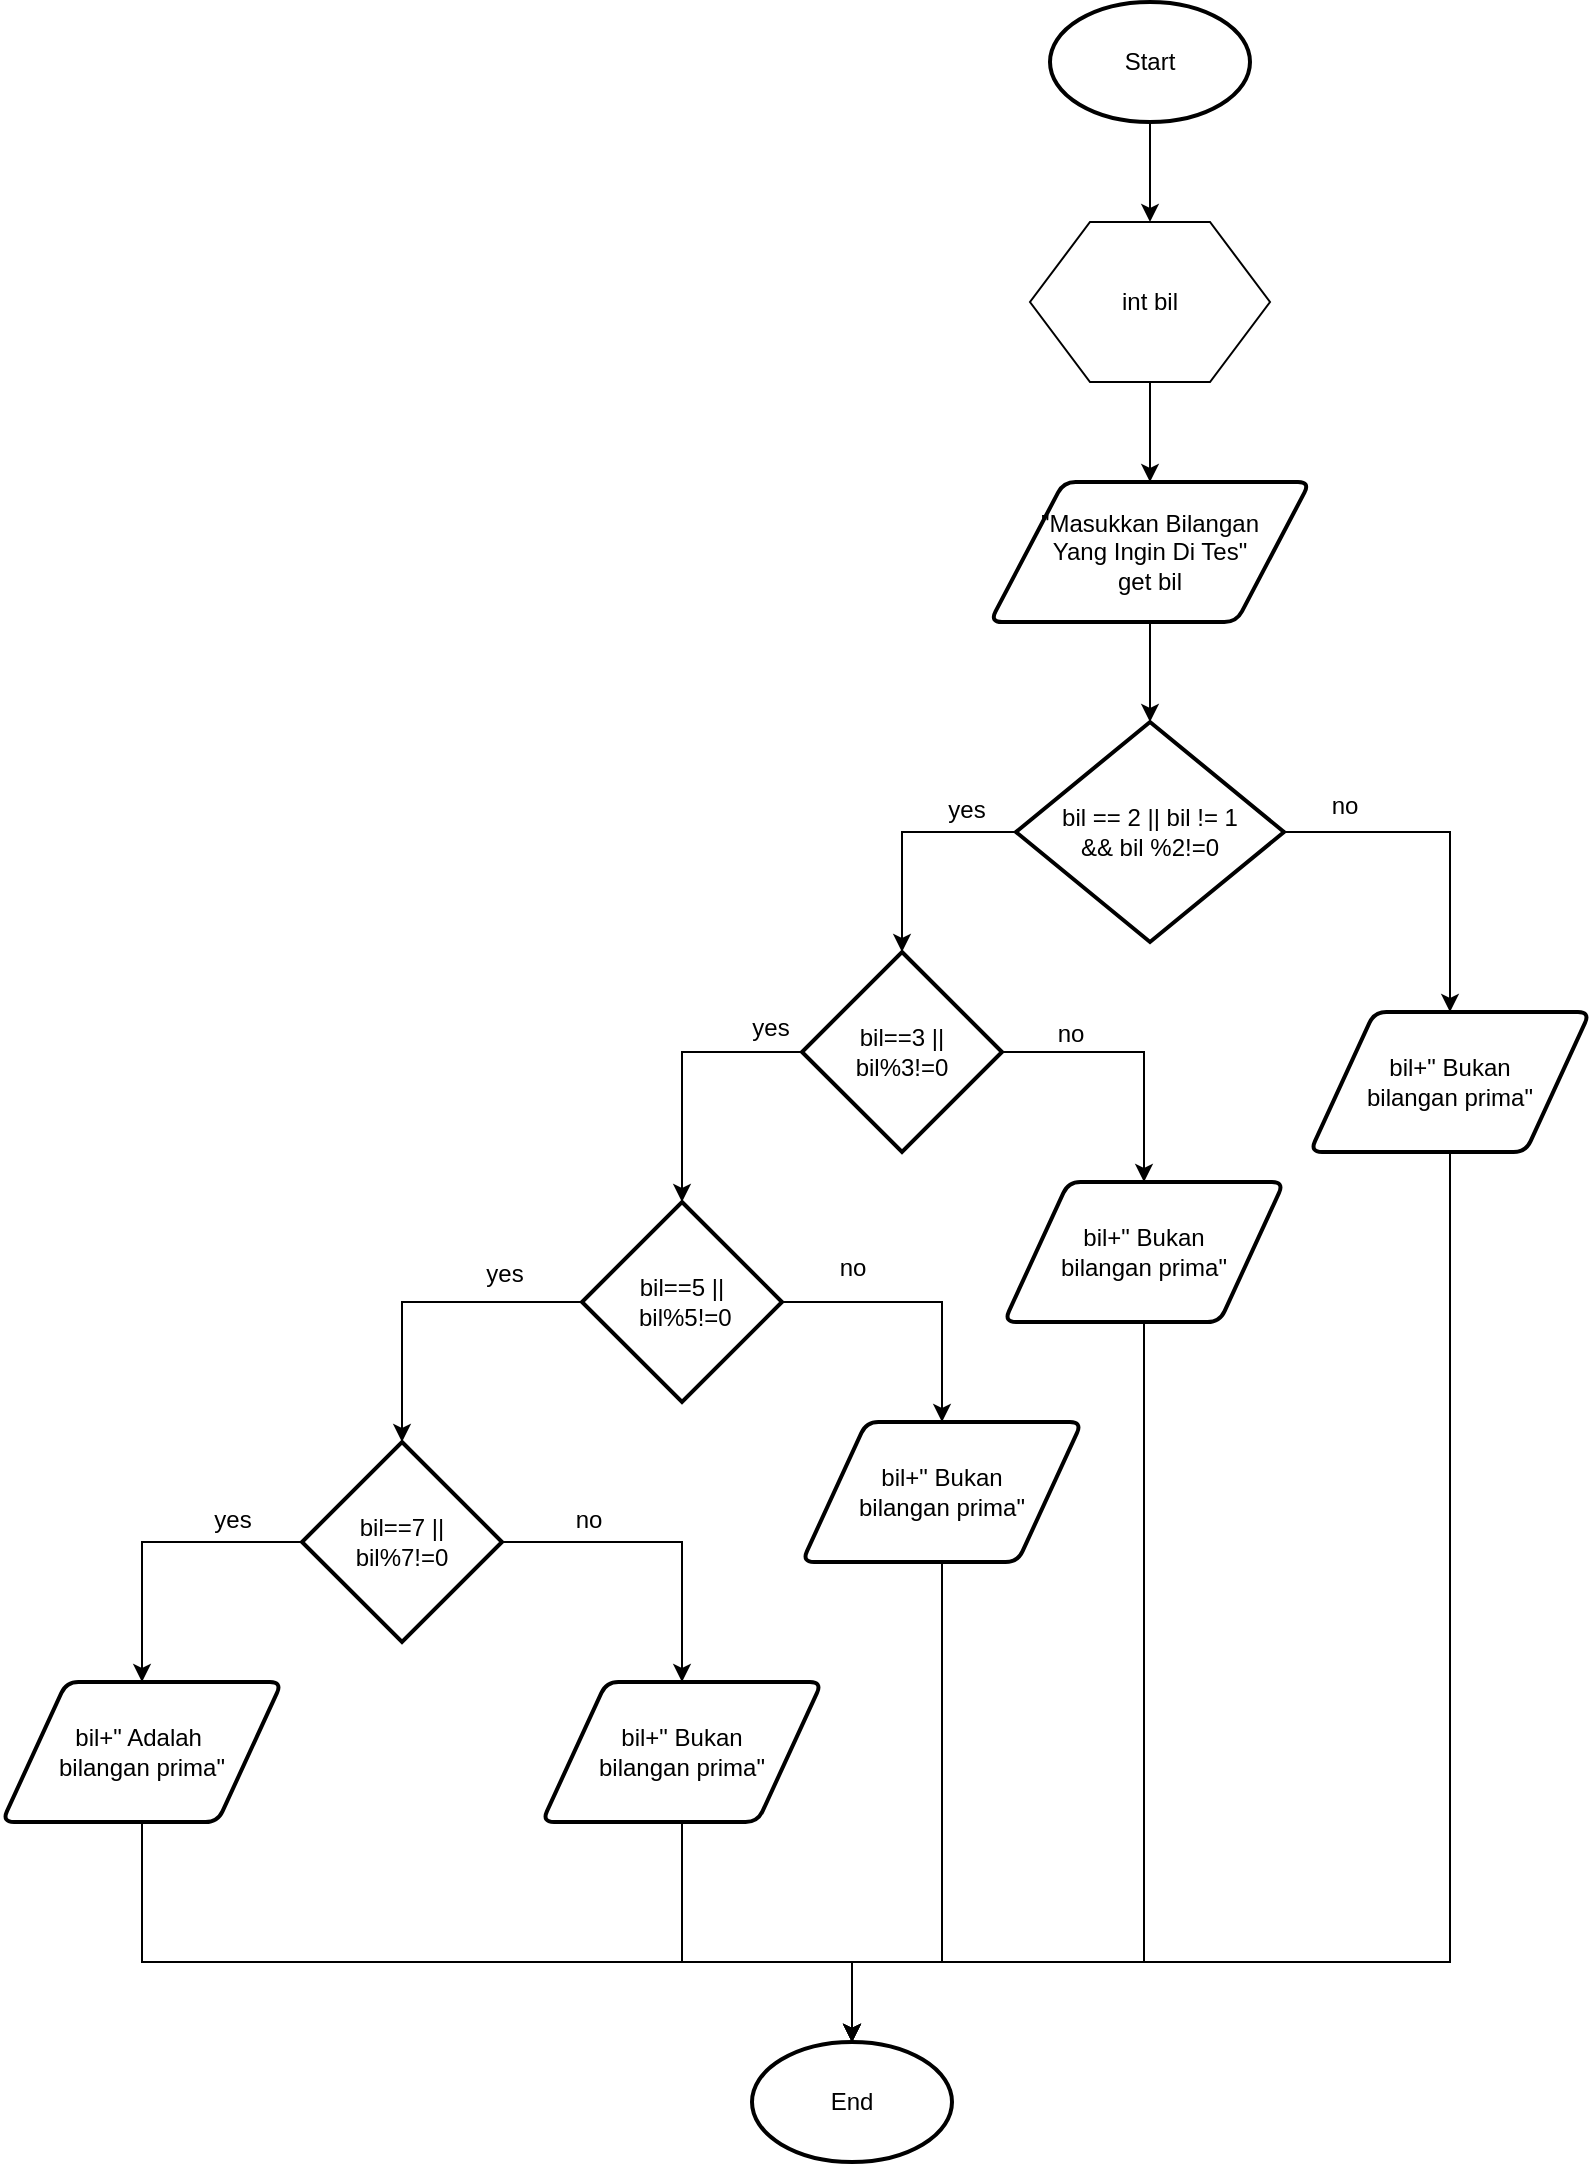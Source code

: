 <mxfile version="12.9.11" type="google"><diagram id="C5RBs43oDa-KdzZeNtuy" name="Page-1"><mxGraphModel dx="875" dy="520" grid="1" gridSize="10" guides="1" tooltips="1" connect="1" arrows="1" fold="1" page="1" pageScale="1" pageWidth="827" pageHeight="1169" math="0" shadow="0"><root><mxCell id="WIyWlLk6GJQsqaUBKTNV-0"/><mxCell id="WIyWlLk6GJQsqaUBKTNV-1" parent="WIyWlLk6GJQsqaUBKTNV-0"/><mxCell id="JK4vuJVzQx8zzPGCTNox-5" value="" style="edgeStyle=orthogonalEdgeStyle;rounded=0;orthogonalLoop=1;jettySize=auto;html=1;" edge="1" parent="WIyWlLk6GJQsqaUBKTNV-1" source="JK4vuJVzQx8zzPGCTNox-0" target="JK4vuJVzQx8zzPGCTNox-4"><mxGeometry relative="1" as="geometry"/></mxCell><mxCell id="JK4vuJVzQx8zzPGCTNox-0" value="Start" style="strokeWidth=2;html=1;shape=mxgraph.flowchart.start_1;whiteSpace=wrap;" vertex="1" parent="WIyWlLk6GJQsqaUBKTNV-1"><mxGeometry x="554" y="60" width="100" height="60" as="geometry"/></mxCell><mxCell id="JK4vuJVzQx8zzPGCTNox-7" value="" style="edgeStyle=orthogonalEdgeStyle;rounded=0;orthogonalLoop=1;jettySize=auto;html=1;" edge="1" parent="WIyWlLk6GJQsqaUBKTNV-1" source="JK4vuJVzQx8zzPGCTNox-4" target="JK4vuJVzQx8zzPGCTNox-6"><mxGeometry relative="1" as="geometry"/></mxCell><mxCell id="JK4vuJVzQx8zzPGCTNox-4" value="int bil" style="shape=hexagon;perimeter=hexagonPerimeter2;whiteSpace=wrap;html=1;" vertex="1" parent="WIyWlLk6GJQsqaUBKTNV-1"><mxGeometry x="544" y="170" width="120" height="80" as="geometry"/></mxCell><mxCell id="JK4vuJVzQx8zzPGCTNox-9" value="" style="edgeStyle=orthogonalEdgeStyle;rounded=0;orthogonalLoop=1;jettySize=auto;html=1;" edge="1" parent="WIyWlLk6GJQsqaUBKTNV-1" source="JK4vuJVzQx8zzPGCTNox-6" target="JK4vuJVzQx8zzPGCTNox-8"><mxGeometry relative="1" as="geometry"/></mxCell><mxCell id="JK4vuJVzQx8zzPGCTNox-6" value="&quot;Masukkan Bilangan &lt;br&gt;Yang Ingin Di Tes&quot;&lt;br&gt;get bil" style="shape=parallelogram;html=1;strokeWidth=2;perimeter=parallelogramPerimeter;whiteSpace=wrap;rounded=1;arcSize=12;size=0.23;" vertex="1" parent="WIyWlLk6GJQsqaUBKTNV-1"><mxGeometry x="524" y="300" width="160" height="70" as="geometry"/></mxCell><mxCell id="JK4vuJVzQx8zzPGCTNox-11" value="" style="edgeStyle=orthogonalEdgeStyle;rounded=0;orthogonalLoop=1;jettySize=auto;html=1;" edge="1" parent="WIyWlLk6GJQsqaUBKTNV-1" source="JK4vuJVzQx8zzPGCTNox-8" target="JK4vuJVzQx8zzPGCTNox-10"><mxGeometry relative="1" as="geometry"/></mxCell><mxCell id="JK4vuJVzQx8zzPGCTNox-13" value="" style="edgeStyle=orthogonalEdgeStyle;rounded=0;orthogonalLoop=1;jettySize=auto;html=1;" edge="1" parent="WIyWlLk6GJQsqaUBKTNV-1" source="JK4vuJVzQx8zzPGCTNox-8" target="JK4vuJVzQx8zzPGCTNox-12"><mxGeometry relative="1" as="geometry"/></mxCell><mxCell id="JK4vuJVzQx8zzPGCTNox-8" value="bil == 2 || bil != 1&lt;br&gt;&amp;amp;&amp;amp; bil %2!=0" style="strokeWidth=2;html=1;shape=mxgraph.flowchart.decision;whiteSpace=wrap;" vertex="1" parent="WIyWlLk6GJQsqaUBKTNV-1"><mxGeometry x="537" y="420" width="134" height="110" as="geometry"/></mxCell><mxCell id="JK4vuJVzQx8zzPGCTNox-39" value="" style="edgeStyle=orthogonalEdgeStyle;rounded=0;orthogonalLoop=1;jettySize=auto;html=1;" edge="1" parent="WIyWlLk6GJQsqaUBKTNV-1" source="JK4vuJVzQx8zzPGCTNox-10" target="JK4vuJVzQx8zzPGCTNox-34"><mxGeometry relative="1" as="geometry"><Array as="points"><mxPoint x="754" y="1040"/><mxPoint x="455" y="1040"/></Array></mxGeometry></mxCell><mxCell id="JK4vuJVzQx8zzPGCTNox-10" value="bil+&quot; Bukan &lt;br&gt;bilangan prima&quot;" style="shape=parallelogram;html=1;strokeWidth=2;perimeter=parallelogramPerimeter;whiteSpace=wrap;rounded=1;arcSize=12;size=0.23;" vertex="1" parent="WIyWlLk6GJQsqaUBKTNV-1"><mxGeometry x="684" y="565" width="140" height="70" as="geometry"/></mxCell><mxCell id="JK4vuJVzQx8zzPGCTNox-17" value="" style="edgeStyle=orthogonalEdgeStyle;rounded=0;orthogonalLoop=1;jettySize=auto;html=1;" edge="1" parent="WIyWlLk6GJQsqaUBKTNV-1" source="JK4vuJVzQx8zzPGCTNox-12" target="JK4vuJVzQx8zzPGCTNox-16"><mxGeometry relative="1" as="geometry"/></mxCell><mxCell id="JK4vuJVzQx8zzPGCTNox-19" value="" style="edgeStyle=orthogonalEdgeStyle;rounded=0;orthogonalLoop=1;jettySize=auto;html=1;" edge="1" parent="WIyWlLk6GJQsqaUBKTNV-1" source="JK4vuJVzQx8zzPGCTNox-12" target="JK4vuJVzQx8zzPGCTNox-18"><mxGeometry relative="1" as="geometry"/></mxCell><mxCell id="JK4vuJVzQx8zzPGCTNox-12" value="bil==3 || &lt;br&gt;bil%3!=0" style="strokeWidth=2;html=1;shape=mxgraph.flowchart.decision;whiteSpace=wrap;" vertex="1" parent="WIyWlLk6GJQsqaUBKTNV-1"><mxGeometry x="430" y="535" width="100" height="100" as="geometry"/></mxCell><mxCell id="JK4vuJVzQx8zzPGCTNox-14" value="no" style="text;html=1;align=center;verticalAlign=middle;resizable=0;points=[];autosize=1;" vertex="1" parent="WIyWlLk6GJQsqaUBKTNV-1"><mxGeometry x="686" y="452" width="30" height="20" as="geometry"/></mxCell><mxCell id="JK4vuJVzQx8zzPGCTNox-15" value="yes" style="text;html=1;align=center;verticalAlign=middle;resizable=0;points=[];autosize=1;" vertex="1" parent="WIyWlLk6GJQsqaUBKTNV-1"><mxGeometry x="497" y="454" width="30" height="20" as="geometry"/></mxCell><mxCell id="JK4vuJVzQx8zzPGCTNox-38" value="" style="edgeStyle=orthogonalEdgeStyle;rounded=0;orthogonalLoop=1;jettySize=auto;html=1;" edge="1" parent="WIyWlLk6GJQsqaUBKTNV-1" source="JK4vuJVzQx8zzPGCTNox-16" target="JK4vuJVzQx8zzPGCTNox-34"><mxGeometry relative="1" as="geometry"><Array as="points"><mxPoint x="601" y="1040"/><mxPoint x="455" y="1040"/></Array></mxGeometry></mxCell><mxCell id="JK4vuJVzQx8zzPGCTNox-16" value="bil+&quot; Bukan &lt;br&gt;bilangan prima&quot;" style="shape=parallelogram;html=1;strokeWidth=2;perimeter=parallelogramPerimeter;whiteSpace=wrap;rounded=1;arcSize=12;size=0.23;" vertex="1" parent="WIyWlLk6GJQsqaUBKTNV-1"><mxGeometry x="531" y="650" width="140" height="70" as="geometry"/></mxCell><mxCell id="JK4vuJVzQx8zzPGCTNox-21" value="" style="edgeStyle=orthogonalEdgeStyle;rounded=0;orthogonalLoop=1;jettySize=auto;html=1;" edge="1" parent="WIyWlLk6GJQsqaUBKTNV-1" source="JK4vuJVzQx8zzPGCTNox-18" target="JK4vuJVzQx8zzPGCTNox-20"><mxGeometry relative="1" as="geometry"/></mxCell><mxCell id="JK4vuJVzQx8zzPGCTNox-27" value="" style="edgeStyle=orthogonalEdgeStyle;rounded=0;orthogonalLoop=1;jettySize=auto;html=1;" edge="1" parent="WIyWlLk6GJQsqaUBKTNV-1" source="JK4vuJVzQx8zzPGCTNox-18" target="JK4vuJVzQx8zzPGCTNox-26"><mxGeometry relative="1" as="geometry"/></mxCell><mxCell id="JK4vuJVzQx8zzPGCTNox-18" value="bil==5 ||&lt;br&gt;&amp;nbsp;bil%5!=0" style="strokeWidth=2;html=1;shape=mxgraph.flowchart.decision;whiteSpace=wrap;" vertex="1" parent="WIyWlLk6GJQsqaUBKTNV-1"><mxGeometry x="320" y="660" width="100" height="100" as="geometry"/></mxCell><mxCell id="JK4vuJVzQx8zzPGCTNox-37" value="" style="edgeStyle=orthogonalEdgeStyle;rounded=0;orthogonalLoop=1;jettySize=auto;html=1;" edge="1" parent="WIyWlLk6GJQsqaUBKTNV-1" source="JK4vuJVzQx8zzPGCTNox-20" target="JK4vuJVzQx8zzPGCTNox-34"><mxGeometry relative="1" as="geometry"><Array as="points"><mxPoint x="500" y="1040"/><mxPoint x="455" y="1040"/></Array></mxGeometry></mxCell><mxCell id="JK4vuJVzQx8zzPGCTNox-20" value="bil+&quot; Bukan &lt;br&gt;bilangan prima&quot;" style="shape=parallelogram;html=1;strokeWidth=2;perimeter=parallelogramPerimeter;whiteSpace=wrap;rounded=1;arcSize=12;size=0.23;" vertex="1" parent="WIyWlLk6GJQsqaUBKTNV-1"><mxGeometry x="430" y="770" width="140" height="70" as="geometry"/></mxCell><mxCell id="JK4vuJVzQx8zzPGCTNox-22" value="no" style="text;html=1;align=center;verticalAlign=middle;resizable=0;points=[];autosize=1;" vertex="1" parent="WIyWlLk6GJQsqaUBKTNV-1"><mxGeometry x="549" y="566" width="30" height="20" as="geometry"/></mxCell><mxCell id="JK4vuJVzQx8zzPGCTNox-23" value="yes" style="text;html=1;align=center;verticalAlign=middle;resizable=0;points=[];autosize=1;" vertex="1" parent="WIyWlLk6GJQsqaUBKTNV-1"><mxGeometry x="399" y="563" width="30" height="20" as="geometry"/></mxCell><mxCell id="JK4vuJVzQx8zzPGCTNox-24" value="no" style="text;html=1;align=center;verticalAlign=middle;resizable=0;points=[];autosize=1;" vertex="1" parent="WIyWlLk6GJQsqaUBKTNV-1"><mxGeometry x="440" y="683" width="30" height="20" as="geometry"/></mxCell><mxCell id="JK4vuJVzQx8zzPGCTNox-25" value="yes" style="text;html=1;align=center;verticalAlign=middle;resizable=0;points=[];autosize=1;" vertex="1" parent="WIyWlLk6GJQsqaUBKTNV-1"><mxGeometry x="266" y="686" width="30" height="20" as="geometry"/></mxCell><mxCell id="JK4vuJVzQx8zzPGCTNox-29" value="" style="edgeStyle=orthogonalEdgeStyle;rounded=0;orthogonalLoop=1;jettySize=auto;html=1;" edge="1" parent="WIyWlLk6GJQsqaUBKTNV-1" source="JK4vuJVzQx8zzPGCTNox-26" target="JK4vuJVzQx8zzPGCTNox-28"><mxGeometry relative="1" as="geometry"/></mxCell><mxCell id="JK4vuJVzQx8zzPGCTNox-31" value="" style="edgeStyle=orthogonalEdgeStyle;rounded=0;orthogonalLoop=1;jettySize=auto;html=1;" edge="1" parent="WIyWlLk6GJQsqaUBKTNV-1" source="JK4vuJVzQx8zzPGCTNox-26" target="JK4vuJVzQx8zzPGCTNox-30"><mxGeometry relative="1" as="geometry"/></mxCell><mxCell id="JK4vuJVzQx8zzPGCTNox-26" value="bil==7 || &lt;br&gt;bil%7!=0" style="strokeWidth=2;html=1;shape=mxgraph.flowchart.decision;whiteSpace=wrap;" vertex="1" parent="WIyWlLk6GJQsqaUBKTNV-1"><mxGeometry x="180" y="780" width="100" height="100" as="geometry"/></mxCell><mxCell id="JK4vuJVzQx8zzPGCTNox-36" value="" style="edgeStyle=orthogonalEdgeStyle;rounded=0;orthogonalLoop=1;jettySize=auto;html=1;" edge="1" parent="WIyWlLk6GJQsqaUBKTNV-1" source="JK4vuJVzQx8zzPGCTNox-28" target="JK4vuJVzQx8zzPGCTNox-34"><mxGeometry relative="1" as="geometry"><Array as="points"><mxPoint x="370" y="1040"/><mxPoint x="455" y="1040"/></Array></mxGeometry></mxCell><mxCell id="JK4vuJVzQx8zzPGCTNox-28" value="bil+&quot; Bukan &lt;br&gt;bilangan prima&quot;" style="shape=parallelogram;html=1;strokeWidth=2;perimeter=parallelogramPerimeter;whiteSpace=wrap;rounded=1;arcSize=12;size=0.23;" vertex="1" parent="WIyWlLk6GJQsqaUBKTNV-1"><mxGeometry x="300" y="900" width="140" height="70" as="geometry"/></mxCell><mxCell id="JK4vuJVzQx8zzPGCTNox-35" value="" style="edgeStyle=orthogonalEdgeStyle;rounded=0;orthogonalLoop=1;jettySize=auto;html=1;" edge="1" parent="WIyWlLk6GJQsqaUBKTNV-1" source="JK4vuJVzQx8zzPGCTNox-30" target="JK4vuJVzQx8zzPGCTNox-34"><mxGeometry relative="1" as="geometry"><Array as="points"><mxPoint x="100" y="1040"/><mxPoint x="455" y="1040"/></Array></mxGeometry></mxCell><mxCell id="JK4vuJVzQx8zzPGCTNox-30" value="bil+&quot; Adalah&amp;nbsp;&lt;br&gt;bilangan prima&quot;" style="shape=parallelogram;html=1;strokeWidth=2;perimeter=parallelogramPerimeter;whiteSpace=wrap;rounded=1;arcSize=12;size=0.23;" vertex="1" parent="WIyWlLk6GJQsqaUBKTNV-1"><mxGeometry x="30" y="900" width="140" height="70" as="geometry"/></mxCell><mxCell id="JK4vuJVzQx8zzPGCTNox-32" value="yes" style="text;html=1;align=center;verticalAlign=middle;resizable=0;points=[];autosize=1;" vertex="1" parent="WIyWlLk6GJQsqaUBKTNV-1"><mxGeometry x="130" y="809" width="30" height="20" as="geometry"/></mxCell><mxCell id="JK4vuJVzQx8zzPGCTNox-33" value="no" style="text;html=1;align=center;verticalAlign=middle;resizable=0;points=[];autosize=1;" vertex="1" parent="WIyWlLk6GJQsqaUBKTNV-1"><mxGeometry x="308" y="809" width="30" height="20" as="geometry"/></mxCell><mxCell id="JK4vuJVzQx8zzPGCTNox-34" value="End" style="strokeWidth=2;html=1;shape=mxgraph.flowchart.start_1;whiteSpace=wrap;" vertex="1" parent="WIyWlLk6GJQsqaUBKTNV-1"><mxGeometry x="405" y="1080" width="100" height="60" as="geometry"/></mxCell></root></mxGraphModel></diagram></mxfile>